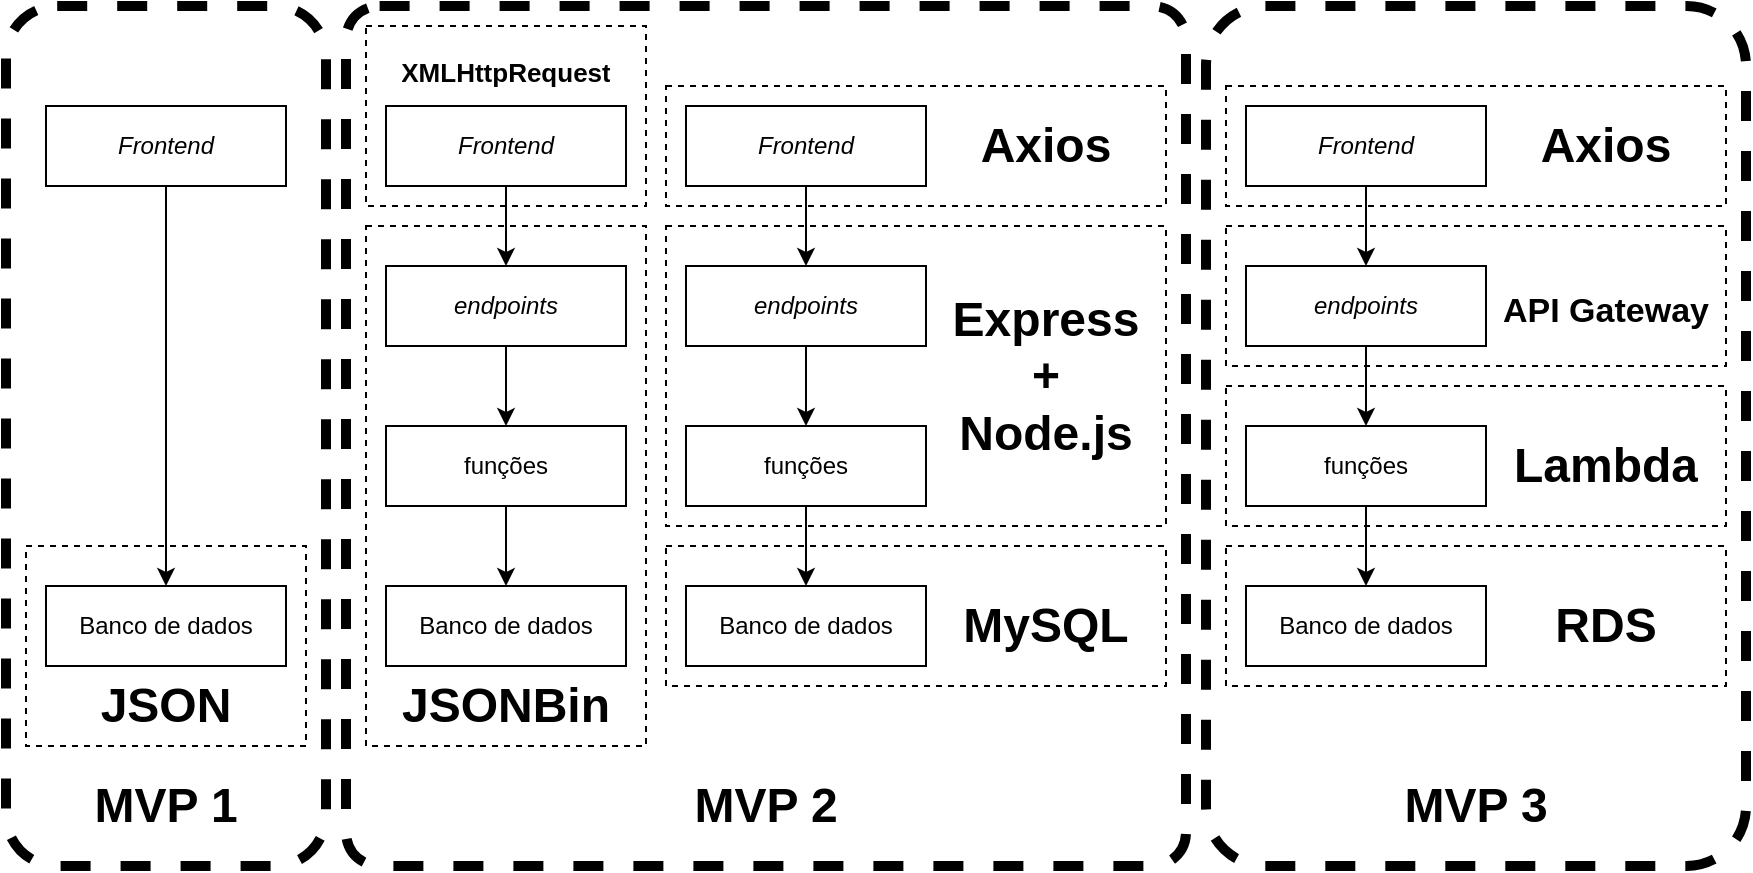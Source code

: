 <mxfile version="17.2.1" type="device"><diagram id="NX7kMiTIDW9uZqTXuyR7" name="Progressão"><mxGraphModel dx="947" dy="506" grid="1" gridSize="10" guides="1" tooltips="1" connect="1" arrows="1" fold="1" page="1" pageScale="1" pageWidth="800" pageHeight="400" background="none" math="0" shadow="0"><root><mxCell id="0"/><mxCell id="1" parent="0"/><mxCell id="u_NfWgz7f_24y08ioUFE-3" value="" style="edgeStyle=orthogonalEdgeStyle;rounded=0;orthogonalLoop=1;jettySize=auto;html=1;" edge="1" parent="1" source="u_NfWgz7f_24y08ioUFE-1" target="u_NfWgz7f_24y08ioUFE-6"><mxGeometry relative="1" as="geometry"><mxPoint x="90" y="160" as="targetPoint"/></mxGeometry></mxCell><mxCell id="u_NfWgz7f_24y08ioUFE-1" value="&lt;i&gt;Frontend&lt;/i&gt;" style="rounded=0;whiteSpace=wrap;html=1;" vertex="1" parent="1"><mxGeometry x="30" y="80" width="120" height="40" as="geometry"/></mxCell><mxCell id="u_NfWgz7f_24y08ioUFE-5" value="" style="edgeStyle=orthogonalEdgeStyle;rounded=0;orthogonalLoop=1;jettySize=auto;html=1;" edge="1" parent="1" source="u_NfWgz7f_24y08ioUFE-2"><mxGeometry relative="1" as="geometry"><mxPoint x="100" y="200" as="targetPoint"/></mxGeometry></mxCell><mxCell id="u_NfWgz7f_24y08ioUFE-6" value="Banco de dados" style="rounded=0;whiteSpace=wrap;html=1;" vertex="1" parent="1"><mxGeometry x="30" y="320" width="120" height="40" as="geometry"/></mxCell><mxCell id="u_NfWgz7f_24y08ioUFE-15" value="" style="edgeStyle=orthogonalEdgeStyle;rounded=0;orthogonalLoop=1;jettySize=auto;html=1;" edge="1" source="u_NfWgz7f_24y08ioUFE-16" target="u_NfWgz7f_24y08ioUFE-18" parent="1"><mxGeometry relative="1" as="geometry"/></mxCell><mxCell id="u_NfWgz7f_24y08ioUFE-16" value="&lt;i&gt;Frontend&lt;/i&gt;" style="rounded=0;whiteSpace=wrap;html=1;" vertex="1" parent="1"><mxGeometry x="200" y="80" width="120" height="40" as="geometry"/></mxCell><mxCell id="u_NfWgz7f_24y08ioUFE-17" value="" style="edgeStyle=orthogonalEdgeStyle;rounded=0;orthogonalLoop=1;jettySize=auto;html=1;" edge="1" source="u_NfWgz7f_24y08ioUFE-18" target="u_NfWgz7f_24y08ioUFE-20" parent="1"><mxGeometry relative="1" as="geometry"/></mxCell><mxCell id="u_NfWgz7f_24y08ioUFE-18" value="&lt;i&gt;endpoints&lt;/i&gt;" style="rounded=0;whiteSpace=wrap;html=1;" vertex="1" parent="1"><mxGeometry x="200" y="160" width="120" height="40" as="geometry"/></mxCell><mxCell id="u_NfWgz7f_24y08ioUFE-19" value="" style="edgeStyle=orthogonalEdgeStyle;rounded=0;orthogonalLoop=1;jettySize=auto;html=1;" edge="1" source="u_NfWgz7f_24y08ioUFE-20" target="u_NfWgz7f_24y08ioUFE-21" parent="1"><mxGeometry relative="1" as="geometry"/></mxCell><mxCell id="u_NfWgz7f_24y08ioUFE-20" value="funções" style="rounded=0;whiteSpace=wrap;html=1;" vertex="1" parent="1"><mxGeometry x="200" y="240" width="120" height="40" as="geometry"/></mxCell><mxCell id="u_NfWgz7f_24y08ioUFE-22" value="" style="rounded=0;whiteSpace=wrap;html=1;dashed=1;fillColor=none;" vertex="1" parent="1"><mxGeometry x="190" y="140" width="140" height="260" as="geometry"/></mxCell><mxCell id="u_NfWgz7f_24y08ioUFE-21" value="Banco de dados" style="rounded=0;whiteSpace=wrap;html=1;" vertex="1" parent="1"><mxGeometry x="200" y="320" width="120" height="40" as="geometry"/></mxCell><mxCell id="u_NfWgz7f_24y08ioUFE-23" value="&lt;h1&gt;JSONBin&lt;/h1&gt;" style="text;html=1;strokeColor=none;fillColor=none;spacing=5;spacingTop=-20;whiteSpace=wrap;overflow=hidden;rounded=0;dashed=1;align=center;" vertex="1" parent="1"><mxGeometry x="200" y="360" width="120" height="40" as="geometry"/></mxCell><mxCell id="u_NfWgz7f_24y08ioUFE-24" value="" style="edgeStyle=orthogonalEdgeStyle;rounded=0;orthogonalLoop=1;jettySize=auto;html=1;" edge="1" source="u_NfWgz7f_24y08ioUFE-25" target="u_NfWgz7f_24y08ioUFE-27" parent="1"><mxGeometry relative="1" as="geometry"/></mxCell><mxCell id="u_NfWgz7f_24y08ioUFE-25" value="&lt;i&gt;Frontend&lt;/i&gt;" style="rounded=0;whiteSpace=wrap;html=1;" vertex="1" parent="1"><mxGeometry x="350" y="80" width="120" height="40" as="geometry"/></mxCell><mxCell id="u_NfWgz7f_24y08ioUFE-26" value="" style="edgeStyle=orthogonalEdgeStyle;rounded=0;orthogonalLoop=1;jettySize=auto;html=1;" edge="1" source="u_NfWgz7f_24y08ioUFE-27" target="u_NfWgz7f_24y08ioUFE-29" parent="1"><mxGeometry relative="1" as="geometry"/></mxCell><mxCell id="u_NfWgz7f_24y08ioUFE-27" value="&lt;i&gt;endpoints&lt;/i&gt;" style="rounded=0;whiteSpace=wrap;html=1;" vertex="1" parent="1"><mxGeometry x="350" y="160" width="120" height="40" as="geometry"/></mxCell><mxCell id="u_NfWgz7f_24y08ioUFE-28" value="" style="edgeStyle=orthogonalEdgeStyle;rounded=0;orthogonalLoop=1;jettySize=auto;html=1;" edge="1" source="u_NfWgz7f_24y08ioUFE-29" target="u_NfWgz7f_24y08ioUFE-30" parent="1"><mxGeometry relative="1" as="geometry"/></mxCell><mxCell id="u_NfWgz7f_24y08ioUFE-29" value="funções" style="rounded=0;whiteSpace=wrap;html=1;" vertex="1" parent="1"><mxGeometry x="350" y="240" width="120" height="40" as="geometry"/></mxCell><mxCell id="u_NfWgz7f_24y08ioUFE-30" value="Banco de dados" style="rounded=0;whiteSpace=wrap;html=1;" vertex="1" parent="1"><mxGeometry x="350" y="320" width="120" height="40" as="geometry"/></mxCell><mxCell id="u_NfWgz7f_24y08ioUFE-31" value="" style="rounded=0;whiteSpace=wrap;html=1;dashed=1;fillColor=none;" vertex="1" parent="1"><mxGeometry x="340" y="300" width="250" height="70" as="geometry"/></mxCell><mxCell id="u_NfWgz7f_24y08ioUFE-32" value="&lt;h1&gt;MySQL&lt;/h1&gt;" style="text;html=1;strokeColor=none;fillColor=none;spacing=5;spacingTop=-20;whiteSpace=wrap;overflow=hidden;rounded=0;dashed=1;align=center;" vertex="1" parent="1"><mxGeometry x="470" y="320" width="120" height="40" as="geometry"/></mxCell><mxCell id="u_NfWgz7f_24y08ioUFE-35" value="" style="group" vertex="1" connectable="0" parent="1"><mxGeometry x="190" y="40" width="140" height="90" as="geometry"/></mxCell><mxCell id="u_NfWgz7f_24y08ioUFE-33" value="" style="rounded=0;whiteSpace=wrap;html=1;dashed=1;fillColor=none;" vertex="1" parent="u_NfWgz7f_24y08ioUFE-35"><mxGeometry width="140" height="90" as="geometry"/></mxCell><mxCell id="u_NfWgz7f_24y08ioUFE-34" value="&lt;h1&gt;&lt;font style=&quot;font-size: 13px&quot;&gt;XMLHttpRequest&lt;/font&gt;&lt;/h1&gt;" style="text;html=1;strokeColor=none;fillColor=none;spacing=5;spacingTop=-20;whiteSpace=wrap;overflow=hidden;rounded=0;dashed=1;align=center;" vertex="1" parent="u_NfWgz7f_24y08ioUFE-35"><mxGeometry x="10" width="120" height="40" as="geometry"/></mxCell><mxCell id="u_NfWgz7f_24y08ioUFE-39" value="" style="rounded=0;whiteSpace=wrap;html=1;dashed=1;fillColor=none;" vertex="1" parent="1"><mxGeometry x="340" y="140" width="250" height="150" as="geometry"/></mxCell><mxCell id="u_NfWgz7f_24y08ioUFE-40" value="&lt;h1&gt;Express&lt;br&gt;+&lt;br&gt;Node.js&lt;/h1&gt;" style="text;html=1;strokeColor=none;fillColor=none;spacing=5;spacingTop=-20;whiteSpace=wrap;overflow=hidden;rounded=0;dashed=1;align=center;verticalAlign=bottom;" vertex="1" parent="1"><mxGeometry x="470" y="160" width="120" height="120" as="geometry"/></mxCell><mxCell id="u_NfWgz7f_24y08ioUFE-41" value="" style="edgeStyle=orthogonalEdgeStyle;rounded=0;orthogonalLoop=1;jettySize=auto;html=1;" edge="1" source="u_NfWgz7f_24y08ioUFE-42" target="u_NfWgz7f_24y08ioUFE-44" parent="1"><mxGeometry relative="1" as="geometry"/></mxCell><mxCell id="u_NfWgz7f_24y08ioUFE-42" value="&lt;i&gt;Frontend&lt;/i&gt;" style="rounded=0;whiteSpace=wrap;html=1;" vertex="1" parent="1"><mxGeometry x="630" y="80" width="120" height="40" as="geometry"/></mxCell><mxCell id="u_NfWgz7f_24y08ioUFE-43" value="" style="edgeStyle=orthogonalEdgeStyle;rounded=0;orthogonalLoop=1;jettySize=auto;html=1;" edge="1" source="u_NfWgz7f_24y08ioUFE-44" target="u_NfWgz7f_24y08ioUFE-46" parent="1"><mxGeometry relative="1" as="geometry"/></mxCell><mxCell id="u_NfWgz7f_24y08ioUFE-44" value="&lt;i&gt;endpoints&lt;/i&gt;" style="rounded=0;whiteSpace=wrap;html=1;" vertex="1" parent="1"><mxGeometry x="630" y="160" width="120" height="40" as="geometry"/></mxCell><mxCell id="u_NfWgz7f_24y08ioUFE-45" value="" style="edgeStyle=orthogonalEdgeStyle;rounded=0;orthogonalLoop=1;jettySize=auto;html=1;" edge="1" source="u_NfWgz7f_24y08ioUFE-46" target="u_NfWgz7f_24y08ioUFE-47" parent="1"><mxGeometry relative="1" as="geometry"/></mxCell><mxCell id="u_NfWgz7f_24y08ioUFE-46" value="funções" style="rounded=0;whiteSpace=wrap;html=1;" vertex="1" parent="1"><mxGeometry x="630" y="240" width="120" height="40" as="geometry"/></mxCell><mxCell id="u_NfWgz7f_24y08ioUFE-47" value="Banco de dados" style="rounded=0;whiteSpace=wrap;html=1;" vertex="1" parent="1"><mxGeometry x="630" y="320" width="120" height="40" as="geometry"/></mxCell><mxCell id="u_NfWgz7f_24y08ioUFE-48" value="" style="rounded=0;whiteSpace=wrap;html=1;dashed=1;fillColor=none;" vertex="1" parent="1"><mxGeometry x="620" y="300" width="250" height="70" as="geometry"/></mxCell><mxCell id="u_NfWgz7f_24y08ioUFE-49" value="&lt;h1&gt;RDS&lt;/h1&gt;" style="text;html=1;strokeColor=none;fillColor=none;spacing=5;spacingTop=-20;whiteSpace=wrap;overflow=hidden;rounded=0;dashed=1;align=center;" vertex="1" parent="1"><mxGeometry x="750" y="320" width="120" height="40" as="geometry"/></mxCell><mxCell id="u_NfWgz7f_24y08ioUFE-52" value="" style="rounded=0;whiteSpace=wrap;html=1;dashed=1;fillColor=none;" vertex="1" parent="1"><mxGeometry x="620" y="140" width="250" height="70" as="geometry"/></mxCell><mxCell id="u_NfWgz7f_24y08ioUFE-53" value="&lt;h1&gt;&lt;font style=&quot;font-size: 17px&quot;&gt;API Gateway&lt;/font&gt;&lt;/h1&gt;" style="text;html=1;strokeColor=none;fillColor=none;spacing=5;spacingTop=-20;whiteSpace=wrap;overflow=hidden;rounded=0;dashed=1;align=center;" vertex="1" parent="1"><mxGeometry x="750" y="160" width="120" height="40" as="geometry"/></mxCell><mxCell id="u_NfWgz7f_24y08ioUFE-54" value="" style="rounded=0;whiteSpace=wrap;html=1;dashed=1;fillColor=none;" vertex="1" parent="1"><mxGeometry x="620" y="220" width="250" height="70" as="geometry"/></mxCell><mxCell id="u_NfWgz7f_24y08ioUFE-55" value="&lt;h1 style=&quot;font-size: 24px;&quot;&gt;&lt;font style=&quot;font-size: 24px;&quot;&gt;Lambda&lt;/font&gt;&lt;/h1&gt;" style="text;html=1;strokeColor=none;fillColor=none;spacing=5;spacingTop=-20;whiteSpace=wrap;overflow=hidden;rounded=0;dashed=1;align=center;fontSize=24;" vertex="1" parent="1"><mxGeometry x="750" y="240" width="120" height="40" as="geometry"/></mxCell><mxCell id="u_NfWgz7f_24y08ioUFE-37" value="" style="rounded=0;whiteSpace=wrap;html=1;dashed=1;fillColor=none;" vertex="1" parent="1"><mxGeometry x="340" y="70" width="250" height="60" as="geometry"/></mxCell><mxCell id="u_NfWgz7f_24y08ioUFE-38" value="&lt;h1&gt;Axios&lt;/h1&gt;" style="text;html=1;strokeColor=none;fillColor=none;spacing=5;spacingTop=-20;whiteSpace=wrap;overflow=hidden;rounded=0;dashed=1;align=center;" vertex="1" parent="1"><mxGeometry x="470" y="80" width="120" height="40" as="geometry"/></mxCell><mxCell id="u_NfWgz7f_24y08ioUFE-56" value="&lt;h1&gt;Axios&lt;/h1&gt;" style="text;html=1;strokeColor=none;fillColor=none;spacing=5;spacingTop=-20;whiteSpace=wrap;overflow=hidden;rounded=0;dashed=1;align=center;" vertex="1" parent="1"><mxGeometry x="750" y="80" width="120" height="40" as="geometry"/></mxCell><mxCell id="u_NfWgz7f_24y08ioUFE-57" value="" style="rounded=0;whiteSpace=wrap;html=1;dashed=1;fillColor=none;" vertex="1" parent="1"><mxGeometry x="620" y="70" width="250" height="60" as="geometry"/></mxCell><mxCell id="u_NfWgz7f_24y08ioUFE-58" value="" style="rounded=0;whiteSpace=wrap;html=1;dashed=1;fillColor=none;" vertex="1" parent="1"><mxGeometry x="20" y="300" width="140" height="100" as="geometry"/></mxCell><mxCell id="u_NfWgz7f_24y08ioUFE-60" value="" style="rounded=1;whiteSpace=wrap;html=1;dashed=1;fillColor=none;strokeWidth=5;arcSize=4;" vertex="1" parent="1"><mxGeometry x="180" y="30" width="420" height="430" as="geometry"/></mxCell><mxCell id="u_NfWgz7f_24y08ioUFE-59" value="&lt;h1&gt;JSON&lt;/h1&gt;" style="text;html=1;strokeColor=none;fillColor=none;spacing=5;spacingTop=-20;whiteSpace=wrap;overflow=hidden;rounded=0;dashed=1;align=center;" vertex="1" parent="1"><mxGeometry x="30" y="360" width="120" height="40" as="geometry"/></mxCell><mxCell id="u_NfWgz7f_24y08ioUFE-61" value="&lt;h1&gt;MVP 2&lt;/h1&gt;" style="text;html=1;strokeColor=none;fillColor=none;spacing=5;spacingTop=-20;whiteSpace=wrap;overflow=hidden;rounded=0;dashed=1;align=center;" vertex="1" parent="1"><mxGeometry x="330" y="410" width="120" height="40" as="geometry"/></mxCell><mxCell id="u_NfWgz7f_24y08ioUFE-62" value="" style="rounded=1;whiteSpace=wrap;html=1;dashed=1;fillColor=none;strokeWidth=5;arcSize=16;" vertex="1" parent="1"><mxGeometry x="10" y="30" width="160" height="430" as="geometry"/></mxCell><mxCell id="u_NfWgz7f_24y08ioUFE-63" value="&lt;h1&gt;MVP 1&lt;/h1&gt;" style="text;html=1;strokeColor=none;fillColor=none;spacing=5;spacingTop=-20;whiteSpace=wrap;overflow=hidden;rounded=0;dashed=1;align=center;" vertex="1" parent="1"><mxGeometry x="30" y="410" width="120" height="40" as="geometry"/></mxCell><mxCell id="u_NfWgz7f_24y08ioUFE-64" value="" style="rounded=1;whiteSpace=wrap;html=1;dashed=1;fillColor=none;strokeWidth=5;perimeterSpacing=0;glass=0;shadow=0;sketch=0;arcSize=11;" vertex="1" parent="1"><mxGeometry x="610" y="30" width="270" height="430" as="geometry"/></mxCell><mxCell id="u_NfWgz7f_24y08ioUFE-65" value="&lt;h1&gt;MVP 3&lt;/h1&gt;" style="text;html=1;strokeColor=none;fillColor=none;spacing=5;spacingTop=-20;whiteSpace=wrap;overflow=hidden;rounded=0;dashed=1;align=center;" vertex="1" parent="1"><mxGeometry x="685" y="410" width="120" height="40" as="geometry"/></mxCell></root></mxGraphModel></diagram></mxfile>